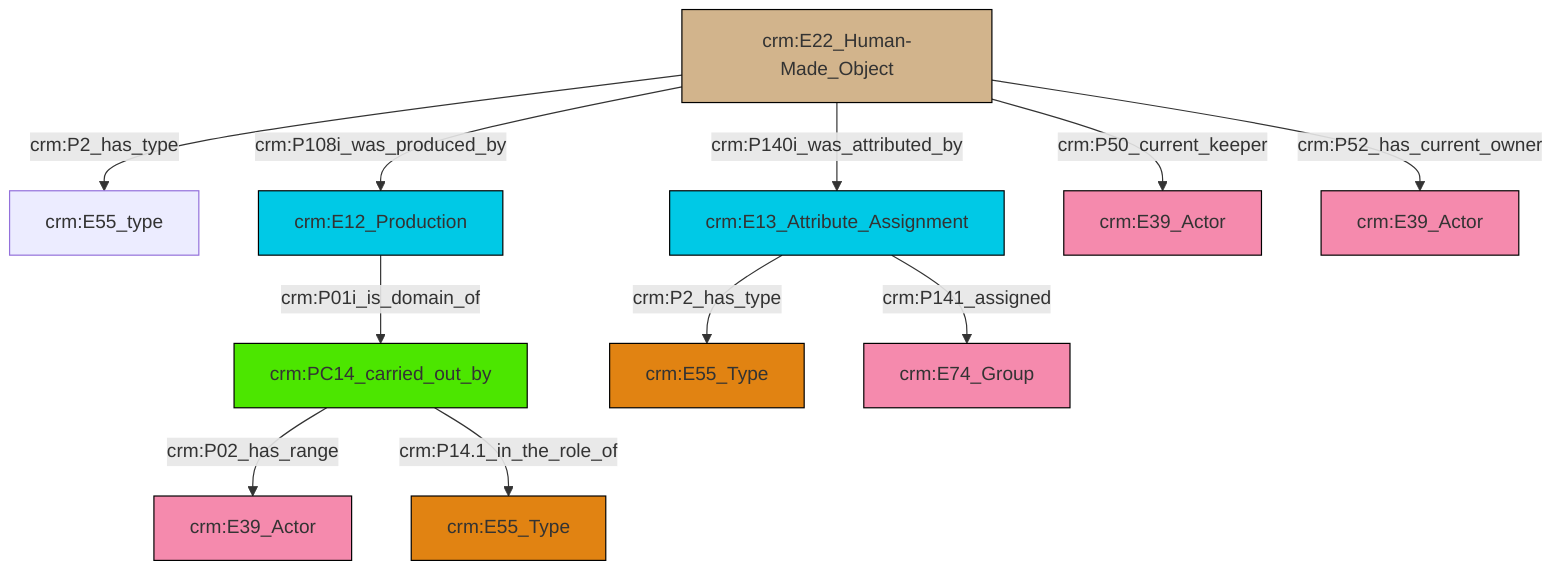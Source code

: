 graph TD
classDef Literal fill:#f2f2f2,stroke:#000000;
classDef CRM_Entity fill:#FFFFFF,stroke:#000000;
classDef Temporal_Entity fill:#00C9E6, stroke:#000000;
classDef Type fill:#E18312, stroke:#000000;
classDef Time-Span fill:#2C9C91, stroke:#000000;
classDef Appellation fill:#FFEB7F, stroke:#000000;
classDef Place fill:#008836, stroke:#000000;
classDef Persistent_Item fill:#B266B2, stroke:#000000;
classDef Conceptual_Object fill:#FFD700, stroke:#000000;
classDef Physical_Thing fill:#D2B48C, stroke:#000000;
classDef Actor fill:#f58aad, stroke:#000000;
classDef PC_Classes fill:#4ce600, stroke:#000000;
classDef Multi fill:#cccccc,stroke:#000000;

2["crm:PC14_carried_out_by"]:::PC_Classes -->|crm:P02_has_range| 3["crm:E39_Actor"]:::Actor
0["crm:E22_Human-Made_Object"]:::Physical_Thing -->|crm:P2_has_type| 4["crm:E55_type"]:::Default
0["crm:E22_Human-Made_Object"]:::Physical_Thing -->|crm:P140i_was_attributed_by| 6["crm:E13_Attribute_Assignment"]:::Temporal_Entity
9["crm:E12_Production"]:::Temporal_Entity -->|crm:P01i_is_domain_of| 2["crm:PC14_carried_out_by"]:::PC_Classes
6["crm:E13_Attribute_Assignment"]:::Temporal_Entity -->|crm:P141_assigned| 12["crm:E74_Group"]:::Actor
0["crm:E22_Human-Made_Object"]:::Physical_Thing -->|crm:P108i_was_produced_by| 9["crm:E12_Production"]:::Temporal_Entity
2["crm:PC14_carried_out_by"]:::PC_Classes -->|crm:P14.1_in_the_role_of| 16["crm:E55_Type"]:::Type
0["crm:E22_Human-Made_Object"]:::Physical_Thing -->|crm:P50_current_keeper| 10["crm:E39_Actor"]:::Actor
0["crm:E22_Human-Made_Object"]:::Physical_Thing -->|crm:P52_has_current_owner| 14["crm:E39_Actor"]:::Actor
6["crm:E13_Attribute_Assignment"]:::Temporal_Entity -->|crm:P2_has_type| 7["crm:E55_Type"]:::Type